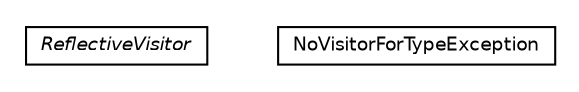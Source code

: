 #!/usr/local/bin/dot
#
# Class diagram 
# Generated by UMLGraph version 5.2 (http://www.umlgraph.org/)
#

digraph G {
	edge [fontname="Helvetica",fontsize=10,labelfontname="Helvetica",labelfontsize=10];
	node [fontname="Helvetica",fontsize=10,shape=plaintext];
	nodesep=0.25;
	ranksep=0.5;
	// chameleon.core.visitor.ReflectiveVisitor
	c4173 [label=<<table title="chameleon.core.visitor.ReflectiveVisitor" border="0" cellborder="1" cellspacing="0" cellpadding="2" port="p" href="./ReflectiveVisitor.html">
		<tr><td><table border="0" cellspacing="0" cellpadding="1">
<tr><td align="center" balign="center"><font face="Helvetica-Oblique"> ReflectiveVisitor </font></td></tr>
		</table></td></tr>
		</table>>, fontname="Helvetica", fontcolor="black", fontsize=9.0];
	// chameleon.core.visitor.NoVisitorForTypeException
	c4174 [label=<<table title="chameleon.core.visitor.NoVisitorForTypeException" border="0" cellborder="1" cellspacing="0" cellpadding="2" port="p" href="./NoVisitorForTypeException.html">
		<tr><td><table border="0" cellspacing="0" cellpadding="1">
<tr><td align="center" balign="center"> NoVisitorForTypeException </td></tr>
		</table></td></tr>
		</table>>, fontname="Helvetica", fontcolor="black", fontsize=9.0];
}

